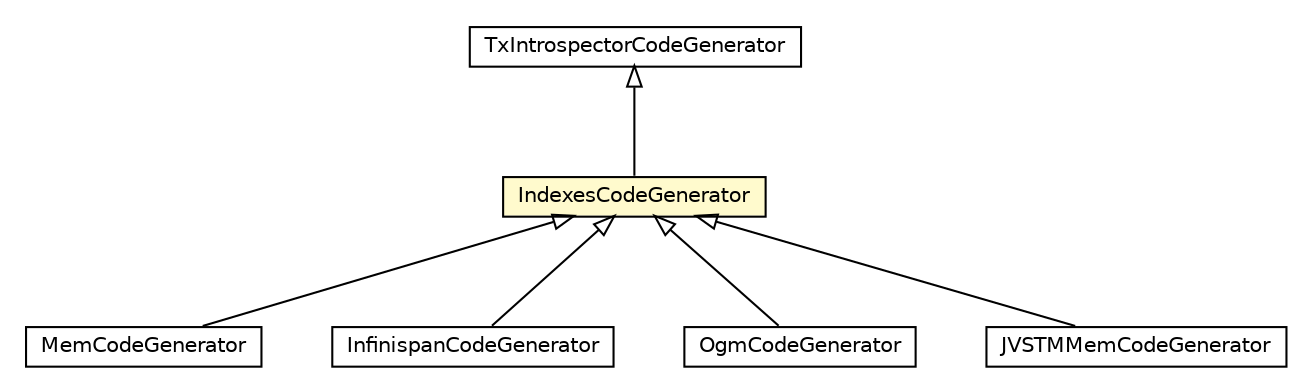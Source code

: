#!/usr/local/bin/dot
#
# Class diagram 
# Generated by UMLGraph version 5.1 (http://www.umlgraph.org/)
#

digraph G {
	edge [fontname="Helvetica",fontsize=10,labelfontname="Helvetica",labelfontsize=10];
	node [fontname="Helvetica",fontsize=10,shape=plaintext];
	nodesep=0.25;
	ranksep=0.5;
	// pt.ist.fenixframework.dml.IndexesCodeGenerator
	c20520 [label=<<table title="pt.ist.fenixframework.dml.IndexesCodeGenerator" border="0" cellborder="1" cellspacing="0" cellpadding="2" port="p" bgcolor="lemonChiffon" href="./IndexesCodeGenerator.html">
		<tr><td><table border="0" cellspacing="0" cellpadding="1">
<tr><td align="center" balign="center"> IndexesCodeGenerator </td></tr>
		</table></td></tr>
		</table>>, fontname="Helvetica", fontcolor="black", fontsize=10.0];
	// pt.ist.fenixframework.dml.TxIntrospectorCodeGenerator
	c20521 [label=<<table title="pt.ist.fenixframework.dml.TxIntrospectorCodeGenerator" border="0" cellborder="1" cellspacing="0" cellpadding="2" port="p" href="./TxIntrospectorCodeGenerator.html">
		<tr><td><table border="0" cellspacing="0" cellpadding="1">
<tr><td align="center" balign="center"> TxIntrospectorCodeGenerator </td></tr>
		</table></td></tr>
		</table>>, fontname="Helvetica", fontcolor="black", fontsize=10.0];
	// pt.ist.fenixframework.backend.mem.MemCodeGenerator
	c20654 [label=<<table title="pt.ist.fenixframework.backend.mem.MemCodeGenerator" border="0" cellborder="1" cellspacing="0" cellpadding="2" port="p" href="../backend/mem/MemCodeGenerator.html">
		<tr><td><table border="0" cellspacing="0" cellpadding="1">
<tr><td align="center" balign="center"> MemCodeGenerator </td></tr>
		</table></td></tr>
		</table>>, fontname="Helvetica", fontcolor="black", fontsize=10.0];
	// pt.ist.fenixframework.backend.infinispan.InfinispanCodeGenerator
	c20668 [label=<<table title="pt.ist.fenixframework.backend.infinispan.InfinispanCodeGenerator" border="0" cellborder="1" cellspacing="0" cellpadding="2" port="p" href="../backend/infinispan/InfinispanCodeGenerator.html">
		<tr><td><table border="0" cellspacing="0" cellpadding="1">
<tr><td align="center" balign="center"> InfinispanCodeGenerator </td></tr>
		</table></td></tr>
		</table>>, fontname="Helvetica", fontcolor="black", fontsize=10.0];
	// pt.ist.fenixframework.backend.ogm.OgmCodeGenerator
	c20695 [label=<<table title="pt.ist.fenixframework.backend.ogm.OgmCodeGenerator" border="0" cellborder="1" cellspacing="0" cellpadding="2" port="p" href="../backend/ogm/OgmCodeGenerator.html">
		<tr><td><table border="0" cellspacing="0" cellpadding="1">
<tr><td align="center" balign="center"> OgmCodeGenerator </td></tr>
		</table></td></tr>
		</table>>, fontname="Helvetica", fontcolor="black", fontsize=10.0];
	// pt.ist.fenixframework.backend.jvstmmem.JVSTMMemCodeGenerator
	c20704 [label=<<table title="pt.ist.fenixframework.backend.jvstmmem.JVSTMMemCodeGenerator" border="0" cellborder="1" cellspacing="0" cellpadding="2" port="p" href="../backend/jvstmmem/JVSTMMemCodeGenerator.html">
		<tr><td><table border="0" cellspacing="0" cellpadding="1">
<tr><td align="center" balign="center"> JVSTMMemCodeGenerator </td></tr>
		</table></td></tr>
		</table>>, fontname="Helvetica", fontcolor="black", fontsize=10.0];
	//pt.ist.fenixframework.dml.IndexesCodeGenerator extends pt.ist.fenixframework.dml.TxIntrospectorCodeGenerator
	c20521:p -> c20520:p [dir=back,arrowtail=empty];
	//pt.ist.fenixframework.backend.mem.MemCodeGenerator extends pt.ist.fenixframework.dml.IndexesCodeGenerator
	c20520:p -> c20654:p [dir=back,arrowtail=empty];
	//pt.ist.fenixframework.backend.infinispan.InfinispanCodeGenerator extends pt.ist.fenixframework.dml.IndexesCodeGenerator
	c20520:p -> c20668:p [dir=back,arrowtail=empty];
	//pt.ist.fenixframework.backend.ogm.OgmCodeGenerator extends pt.ist.fenixframework.dml.IndexesCodeGenerator
	c20520:p -> c20695:p [dir=back,arrowtail=empty];
	//pt.ist.fenixframework.backend.jvstmmem.JVSTMMemCodeGenerator extends pt.ist.fenixframework.dml.IndexesCodeGenerator
	c20520:p -> c20704:p [dir=back,arrowtail=empty];
}

